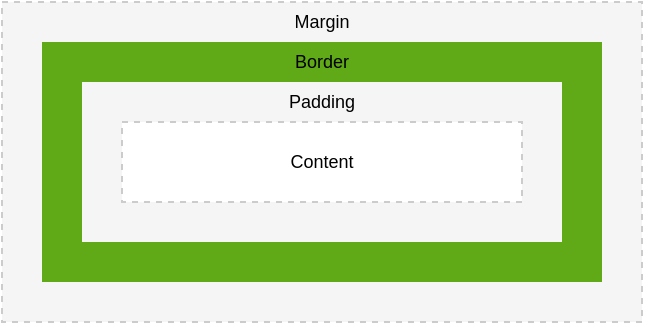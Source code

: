 <mxfile version="13.1.3" type="device"><diagram id="XsfjJLsMrl9Qn8lPU_-o" name="Page-1"><mxGraphModel dx="499" dy="276" grid="1" gridSize="10" guides="1" tooltips="1" connect="1" arrows="1" fold="1" page="1" pageScale="1" pageWidth="850" pageHeight="1100" math="0" shadow="0"><root><mxCell id="0"/><mxCell id="1" parent="0"/><mxCell id="NZoM2yZFAA0NQKeg91N2-10" value="Inner4" parent="0"/><mxCell id="NZoM2yZFAA0NQKeg91N2-11" value="" style="group" vertex="1" connectable="0" parent="NZoM2yZFAA0NQKeg91N2-10"><mxGeometry x="100" y="60" width="320" height="160" as="geometry"/></mxCell><mxCell id="NZoM2yZFAA0NQKeg91N2-6" value="" style="rounded=0;whiteSpace=wrap;html=1;fillColor=#f5f5f5;dashed=1;strokeColor=#CCCCCC;fontColor=#333333;" vertex="1" parent="NZoM2yZFAA0NQKeg91N2-11"><mxGeometry width="320" height="160" as="geometry"/></mxCell><mxCell id="NZoM2yZFAA0NQKeg91N2-15" value="Margin" style="text;html=1;strokeColor=none;fillColor=none;align=center;verticalAlign=middle;whiteSpace=wrap;rounded=0;dashed=1;fontSize=9;" vertex="1" parent="NZoM2yZFAA0NQKeg91N2-11"><mxGeometry x="140" width="40" height="20" as="geometry"/></mxCell><mxCell id="NZoM2yZFAA0NQKeg91N2-9" value="Inner3" parent="0"/><mxCell id="NZoM2yZFAA0NQKeg91N2-5" value="" style="rounded=0;whiteSpace=wrap;html=1;fillColor=#60a917;dashed=1;strokeColor=none;fontColor=#ffffff;" vertex="1" parent="NZoM2yZFAA0NQKeg91N2-9"><mxGeometry x="120" y="80" width="280" height="120" as="geometry"/></mxCell><mxCell id="NZoM2yZFAA0NQKeg91N2-8" value="Inner2" parent="0"/><mxCell id="NZoM2yZFAA0NQKeg91N2-4" value="" style="rounded=0;whiteSpace=wrap;html=1;fillColor=#f5f5f5;dashed=1;strokeColor=none;fontColor=#333333;" vertex="1" parent="NZoM2yZFAA0NQKeg91N2-8"><mxGeometry x="140" y="100" width="240" height="80" as="geometry"/></mxCell><mxCell id="NZoM2yZFAA0NQKeg91N2-7" value="Inner" parent="0"/><mxCell id="NZoM2yZFAA0NQKeg91N2-2" value="Content" style="rounded=0;whiteSpace=wrap;html=1;dashed=1;strokeColor=#CCCCCC;fontSize=9;verticalAlign=middle;align=center;" vertex="1" parent="NZoM2yZFAA0NQKeg91N2-7"><mxGeometry x="160" y="120" width="200" height="40" as="geometry"/></mxCell><mxCell id="NZoM2yZFAA0NQKeg91N2-12" value="Padding" style="text;html=1;strokeColor=none;fillColor=none;align=center;verticalAlign=middle;whiteSpace=wrap;rounded=0;dashed=1;fontSize=9;" vertex="1" parent="NZoM2yZFAA0NQKeg91N2-7"><mxGeometry x="240" y="100" width="40" height="20" as="geometry"/></mxCell><mxCell id="NZoM2yZFAA0NQKeg91N2-14" value="Border" style="text;html=1;strokeColor=none;fillColor=none;align=center;verticalAlign=middle;whiteSpace=wrap;rounded=0;dashed=1;fontSize=9;" vertex="1" parent="NZoM2yZFAA0NQKeg91N2-7"><mxGeometry x="240" y="80" width="40" height="20" as="geometry"/></mxCell></root></mxGraphModel></diagram></mxfile>
